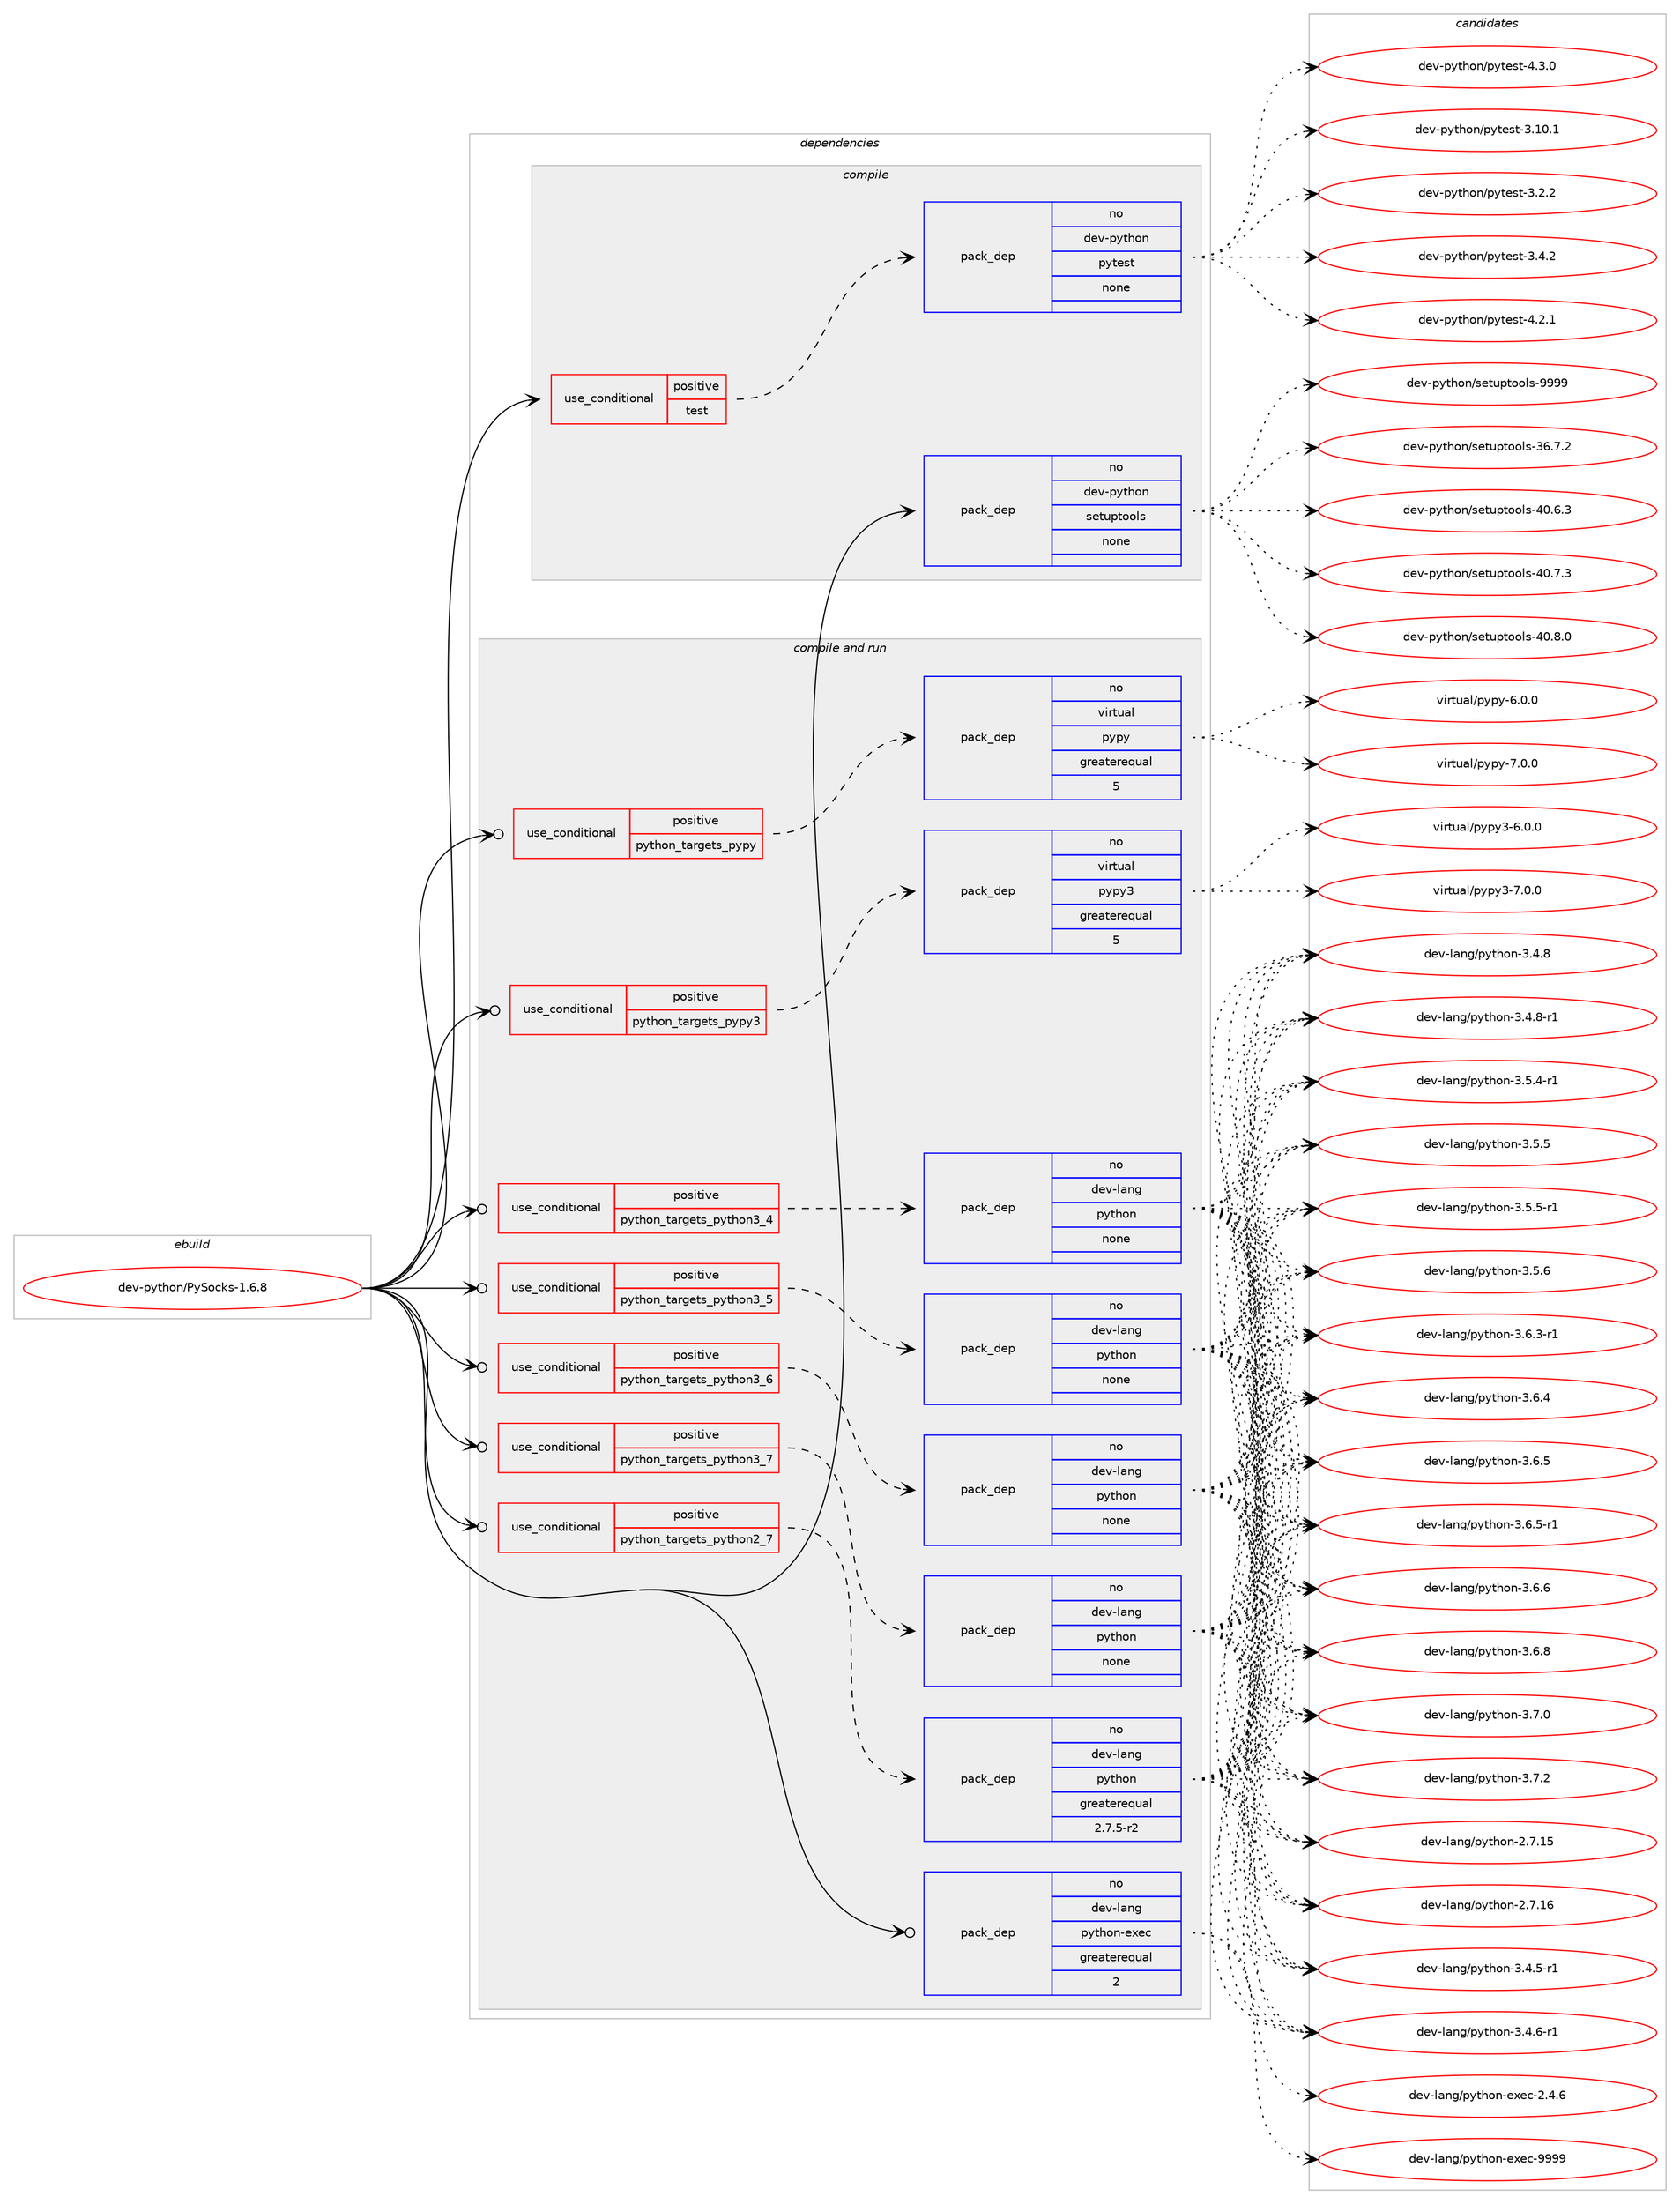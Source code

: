 digraph prolog {

# *************
# Graph options
# *************

newrank=true;
concentrate=true;
compound=true;
graph [rankdir=LR,fontname=Helvetica,fontsize=10,ranksep=1.5];#, ranksep=2.5, nodesep=0.2];
edge  [arrowhead=vee];
node  [fontname=Helvetica,fontsize=10];

# **********
# The ebuild
# **********

subgraph cluster_leftcol {
color=gray;
rank=same;
label=<<i>ebuild</i>>;
id [label="dev-python/PySocks-1.6.8", color=red, width=4, href="../dev-python/PySocks-1.6.8.svg"];
}

# ****************
# The dependencies
# ****************

subgraph cluster_midcol {
color=gray;
label=<<i>dependencies</i>>;
subgraph cluster_compile {
fillcolor="#eeeeee";
style=filled;
label=<<i>compile</i>>;
subgraph cond370504 {
dependency1397363 [label=<<TABLE BORDER="0" CELLBORDER="1" CELLSPACING="0" CELLPADDING="4"><TR><TD ROWSPAN="3" CELLPADDING="10">use_conditional</TD></TR><TR><TD>positive</TD></TR><TR><TD>test</TD></TR></TABLE>>, shape=none, color=red];
subgraph pack1003635 {
dependency1397364 [label=<<TABLE BORDER="0" CELLBORDER="1" CELLSPACING="0" CELLPADDING="4" WIDTH="220"><TR><TD ROWSPAN="6" CELLPADDING="30">pack_dep</TD></TR><TR><TD WIDTH="110">no</TD></TR><TR><TD>dev-python</TD></TR><TR><TD>pytest</TD></TR><TR><TD>none</TD></TR><TR><TD></TD></TR></TABLE>>, shape=none, color=blue];
}
dependency1397363:e -> dependency1397364:w [weight=20,style="dashed",arrowhead="vee"];
}
id:e -> dependency1397363:w [weight=20,style="solid",arrowhead="vee"];
subgraph pack1003636 {
dependency1397365 [label=<<TABLE BORDER="0" CELLBORDER="1" CELLSPACING="0" CELLPADDING="4" WIDTH="220"><TR><TD ROWSPAN="6" CELLPADDING="30">pack_dep</TD></TR><TR><TD WIDTH="110">no</TD></TR><TR><TD>dev-python</TD></TR><TR><TD>setuptools</TD></TR><TR><TD>none</TD></TR><TR><TD></TD></TR></TABLE>>, shape=none, color=blue];
}
id:e -> dependency1397365:w [weight=20,style="solid",arrowhead="vee"];
}
subgraph cluster_compileandrun {
fillcolor="#eeeeee";
style=filled;
label=<<i>compile and run</i>>;
subgraph cond370505 {
dependency1397366 [label=<<TABLE BORDER="0" CELLBORDER="1" CELLSPACING="0" CELLPADDING="4"><TR><TD ROWSPAN="3" CELLPADDING="10">use_conditional</TD></TR><TR><TD>positive</TD></TR><TR><TD>python_targets_pypy</TD></TR></TABLE>>, shape=none, color=red];
subgraph pack1003637 {
dependency1397367 [label=<<TABLE BORDER="0" CELLBORDER="1" CELLSPACING="0" CELLPADDING="4" WIDTH="220"><TR><TD ROWSPAN="6" CELLPADDING="30">pack_dep</TD></TR><TR><TD WIDTH="110">no</TD></TR><TR><TD>virtual</TD></TR><TR><TD>pypy</TD></TR><TR><TD>greaterequal</TD></TR><TR><TD>5</TD></TR></TABLE>>, shape=none, color=blue];
}
dependency1397366:e -> dependency1397367:w [weight=20,style="dashed",arrowhead="vee"];
}
id:e -> dependency1397366:w [weight=20,style="solid",arrowhead="odotvee"];
subgraph cond370506 {
dependency1397368 [label=<<TABLE BORDER="0" CELLBORDER="1" CELLSPACING="0" CELLPADDING="4"><TR><TD ROWSPAN="3" CELLPADDING="10">use_conditional</TD></TR><TR><TD>positive</TD></TR><TR><TD>python_targets_pypy3</TD></TR></TABLE>>, shape=none, color=red];
subgraph pack1003638 {
dependency1397369 [label=<<TABLE BORDER="0" CELLBORDER="1" CELLSPACING="0" CELLPADDING="4" WIDTH="220"><TR><TD ROWSPAN="6" CELLPADDING="30">pack_dep</TD></TR><TR><TD WIDTH="110">no</TD></TR><TR><TD>virtual</TD></TR><TR><TD>pypy3</TD></TR><TR><TD>greaterequal</TD></TR><TR><TD>5</TD></TR></TABLE>>, shape=none, color=blue];
}
dependency1397368:e -> dependency1397369:w [weight=20,style="dashed",arrowhead="vee"];
}
id:e -> dependency1397368:w [weight=20,style="solid",arrowhead="odotvee"];
subgraph cond370507 {
dependency1397370 [label=<<TABLE BORDER="0" CELLBORDER="1" CELLSPACING="0" CELLPADDING="4"><TR><TD ROWSPAN="3" CELLPADDING="10">use_conditional</TD></TR><TR><TD>positive</TD></TR><TR><TD>python_targets_python2_7</TD></TR></TABLE>>, shape=none, color=red];
subgraph pack1003639 {
dependency1397371 [label=<<TABLE BORDER="0" CELLBORDER="1" CELLSPACING="0" CELLPADDING="4" WIDTH="220"><TR><TD ROWSPAN="6" CELLPADDING="30">pack_dep</TD></TR><TR><TD WIDTH="110">no</TD></TR><TR><TD>dev-lang</TD></TR><TR><TD>python</TD></TR><TR><TD>greaterequal</TD></TR><TR><TD>2.7.5-r2</TD></TR></TABLE>>, shape=none, color=blue];
}
dependency1397370:e -> dependency1397371:w [weight=20,style="dashed",arrowhead="vee"];
}
id:e -> dependency1397370:w [weight=20,style="solid",arrowhead="odotvee"];
subgraph cond370508 {
dependency1397372 [label=<<TABLE BORDER="0" CELLBORDER="1" CELLSPACING="0" CELLPADDING="4"><TR><TD ROWSPAN="3" CELLPADDING="10">use_conditional</TD></TR><TR><TD>positive</TD></TR><TR><TD>python_targets_python3_4</TD></TR></TABLE>>, shape=none, color=red];
subgraph pack1003640 {
dependency1397373 [label=<<TABLE BORDER="0" CELLBORDER="1" CELLSPACING="0" CELLPADDING="4" WIDTH="220"><TR><TD ROWSPAN="6" CELLPADDING="30">pack_dep</TD></TR><TR><TD WIDTH="110">no</TD></TR><TR><TD>dev-lang</TD></TR><TR><TD>python</TD></TR><TR><TD>none</TD></TR><TR><TD></TD></TR></TABLE>>, shape=none, color=blue];
}
dependency1397372:e -> dependency1397373:w [weight=20,style="dashed",arrowhead="vee"];
}
id:e -> dependency1397372:w [weight=20,style="solid",arrowhead="odotvee"];
subgraph cond370509 {
dependency1397374 [label=<<TABLE BORDER="0" CELLBORDER="1" CELLSPACING="0" CELLPADDING="4"><TR><TD ROWSPAN="3" CELLPADDING="10">use_conditional</TD></TR><TR><TD>positive</TD></TR><TR><TD>python_targets_python3_5</TD></TR></TABLE>>, shape=none, color=red];
subgraph pack1003641 {
dependency1397375 [label=<<TABLE BORDER="0" CELLBORDER="1" CELLSPACING="0" CELLPADDING="4" WIDTH="220"><TR><TD ROWSPAN="6" CELLPADDING="30">pack_dep</TD></TR><TR><TD WIDTH="110">no</TD></TR><TR><TD>dev-lang</TD></TR><TR><TD>python</TD></TR><TR><TD>none</TD></TR><TR><TD></TD></TR></TABLE>>, shape=none, color=blue];
}
dependency1397374:e -> dependency1397375:w [weight=20,style="dashed",arrowhead="vee"];
}
id:e -> dependency1397374:w [weight=20,style="solid",arrowhead="odotvee"];
subgraph cond370510 {
dependency1397376 [label=<<TABLE BORDER="0" CELLBORDER="1" CELLSPACING="0" CELLPADDING="4"><TR><TD ROWSPAN="3" CELLPADDING="10">use_conditional</TD></TR><TR><TD>positive</TD></TR><TR><TD>python_targets_python3_6</TD></TR></TABLE>>, shape=none, color=red];
subgraph pack1003642 {
dependency1397377 [label=<<TABLE BORDER="0" CELLBORDER="1" CELLSPACING="0" CELLPADDING="4" WIDTH="220"><TR><TD ROWSPAN="6" CELLPADDING="30">pack_dep</TD></TR><TR><TD WIDTH="110">no</TD></TR><TR><TD>dev-lang</TD></TR><TR><TD>python</TD></TR><TR><TD>none</TD></TR><TR><TD></TD></TR></TABLE>>, shape=none, color=blue];
}
dependency1397376:e -> dependency1397377:w [weight=20,style="dashed",arrowhead="vee"];
}
id:e -> dependency1397376:w [weight=20,style="solid",arrowhead="odotvee"];
subgraph cond370511 {
dependency1397378 [label=<<TABLE BORDER="0" CELLBORDER="1" CELLSPACING="0" CELLPADDING="4"><TR><TD ROWSPAN="3" CELLPADDING="10">use_conditional</TD></TR><TR><TD>positive</TD></TR><TR><TD>python_targets_python3_7</TD></TR></TABLE>>, shape=none, color=red];
subgraph pack1003643 {
dependency1397379 [label=<<TABLE BORDER="0" CELLBORDER="1" CELLSPACING="0" CELLPADDING="4" WIDTH="220"><TR><TD ROWSPAN="6" CELLPADDING="30">pack_dep</TD></TR><TR><TD WIDTH="110">no</TD></TR><TR><TD>dev-lang</TD></TR><TR><TD>python</TD></TR><TR><TD>none</TD></TR><TR><TD></TD></TR></TABLE>>, shape=none, color=blue];
}
dependency1397378:e -> dependency1397379:w [weight=20,style="dashed",arrowhead="vee"];
}
id:e -> dependency1397378:w [weight=20,style="solid",arrowhead="odotvee"];
subgraph pack1003644 {
dependency1397380 [label=<<TABLE BORDER="0" CELLBORDER="1" CELLSPACING="0" CELLPADDING="4" WIDTH="220"><TR><TD ROWSPAN="6" CELLPADDING="30">pack_dep</TD></TR><TR><TD WIDTH="110">no</TD></TR><TR><TD>dev-lang</TD></TR><TR><TD>python-exec</TD></TR><TR><TD>greaterequal</TD></TR><TR><TD>2</TD></TR></TABLE>>, shape=none, color=blue];
}
id:e -> dependency1397380:w [weight=20,style="solid",arrowhead="odotvee"];
}
subgraph cluster_run {
fillcolor="#eeeeee";
style=filled;
label=<<i>run</i>>;
}
}

# **************
# The candidates
# **************

subgraph cluster_choices {
rank=same;
color=gray;
label=<<i>candidates</i>>;

subgraph choice1003635 {
color=black;
nodesep=1;
choice100101118451121211161041111104711212111610111511645514649484649 [label="dev-python/pytest-3.10.1", color=red, width=4,href="../dev-python/pytest-3.10.1.svg"];
choice1001011184511212111610411111047112121116101115116455146504650 [label="dev-python/pytest-3.2.2", color=red, width=4,href="../dev-python/pytest-3.2.2.svg"];
choice1001011184511212111610411111047112121116101115116455146524650 [label="dev-python/pytest-3.4.2", color=red, width=4,href="../dev-python/pytest-3.4.2.svg"];
choice1001011184511212111610411111047112121116101115116455246504649 [label="dev-python/pytest-4.2.1", color=red, width=4,href="../dev-python/pytest-4.2.1.svg"];
choice1001011184511212111610411111047112121116101115116455246514648 [label="dev-python/pytest-4.3.0", color=red, width=4,href="../dev-python/pytest-4.3.0.svg"];
dependency1397364:e -> choice100101118451121211161041111104711212111610111511645514649484649:w [style=dotted,weight="100"];
dependency1397364:e -> choice1001011184511212111610411111047112121116101115116455146504650:w [style=dotted,weight="100"];
dependency1397364:e -> choice1001011184511212111610411111047112121116101115116455146524650:w [style=dotted,weight="100"];
dependency1397364:e -> choice1001011184511212111610411111047112121116101115116455246504649:w [style=dotted,weight="100"];
dependency1397364:e -> choice1001011184511212111610411111047112121116101115116455246514648:w [style=dotted,weight="100"];
}
subgraph choice1003636 {
color=black;
nodesep=1;
choice100101118451121211161041111104711510111611711211611111110811545515446554650 [label="dev-python/setuptools-36.7.2", color=red, width=4,href="../dev-python/setuptools-36.7.2.svg"];
choice100101118451121211161041111104711510111611711211611111110811545524846544651 [label="dev-python/setuptools-40.6.3", color=red, width=4,href="../dev-python/setuptools-40.6.3.svg"];
choice100101118451121211161041111104711510111611711211611111110811545524846554651 [label="dev-python/setuptools-40.7.3", color=red, width=4,href="../dev-python/setuptools-40.7.3.svg"];
choice100101118451121211161041111104711510111611711211611111110811545524846564648 [label="dev-python/setuptools-40.8.0", color=red, width=4,href="../dev-python/setuptools-40.8.0.svg"];
choice10010111845112121116104111110471151011161171121161111111081154557575757 [label="dev-python/setuptools-9999", color=red, width=4,href="../dev-python/setuptools-9999.svg"];
dependency1397365:e -> choice100101118451121211161041111104711510111611711211611111110811545515446554650:w [style=dotted,weight="100"];
dependency1397365:e -> choice100101118451121211161041111104711510111611711211611111110811545524846544651:w [style=dotted,weight="100"];
dependency1397365:e -> choice100101118451121211161041111104711510111611711211611111110811545524846554651:w [style=dotted,weight="100"];
dependency1397365:e -> choice100101118451121211161041111104711510111611711211611111110811545524846564648:w [style=dotted,weight="100"];
dependency1397365:e -> choice10010111845112121116104111110471151011161171121161111111081154557575757:w [style=dotted,weight="100"];
}
subgraph choice1003637 {
color=black;
nodesep=1;
choice1181051141161179710847112121112121455446484648 [label="virtual/pypy-6.0.0", color=red, width=4,href="../virtual/pypy-6.0.0.svg"];
choice1181051141161179710847112121112121455546484648 [label="virtual/pypy-7.0.0", color=red, width=4,href="../virtual/pypy-7.0.0.svg"];
dependency1397367:e -> choice1181051141161179710847112121112121455446484648:w [style=dotted,weight="100"];
dependency1397367:e -> choice1181051141161179710847112121112121455546484648:w [style=dotted,weight="100"];
}
subgraph choice1003638 {
color=black;
nodesep=1;
choice118105114116117971084711212111212151455446484648 [label="virtual/pypy3-6.0.0", color=red, width=4,href="../virtual/pypy3-6.0.0.svg"];
choice118105114116117971084711212111212151455546484648 [label="virtual/pypy3-7.0.0", color=red, width=4,href="../virtual/pypy3-7.0.0.svg"];
dependency1397369:e -> choice118105114116117971084711212111212151455446484648:w [style=dotted,weight="100"];
dependency1397369:e -> choice118105114116117971084711212111212151455546484648:w [style=dotted,weight="100"];
}
subgraph choice1003639 {
color=black;
nodesep=1;
choice10010111845108971101034711212111610411111045504655464953 [label="dev-lang/python-2.7.15", color=red, width=4,href="../dev-lang/python-2.7.15.svg"];
choice10010111845108971101034711212111610411111045504655464954 [label="dev-lang/python-2.7.16", color=red, width=4,href="../dev-lang/python-2.7.16.svg"];
choice1001011184510897110103471121211161041111104551465246534511449 [label="dev-lang/python-3.4.5-r1", color=red, width=4,href="../dev-lang/python-3.4.5-r1.svg"];
choice1001011184510897110103471121211161041111104551465246544511449 [label="dev-lang/python-3.4.6-r1", color=red, width=4,href="../dev-lang/python-3.4.6-r1.svg"];
choice100101118451089711010347112121116104111110455146524656 [label="dev-lang/python-3.4.8", color=red, width=4,href="../dev-lang/python-3.4.8.svg"];
choice1001011184510897110103471121211161041111104551465246564511449 [label="dev-lang/python-3.4.8-r1", color=red, width=4,href="../dev-lang/python-3.4.8-r1.svg"];
choice1001011184510897110103471121211161041111104551465346524511449 [label="dev-lang/python-3.5.4-r1", color=red, width=4,href="../dev-lang/python-3.5.4-r1.svg"];
choice100101118451089711010347112121116104111110455146534653 [label="dev-lang/python-3.5.5", color=red, width=4,href="../dev-lang/python-3.5.5.svg"];
choice1001011184510897110103471121211161041111104551465346534511449 [label="dev-lang/python-3.5.5-r1", color=red, width=4,href="../dev-lang/python-3.5.5-r1.svg"];
choice100101118451089711010347112121116104111110455146534654 [label="dev-lang/python-3.5.6", color=red, width=4,href="../dev-lang/python-3.5.6.svg"];
choice1001011184510897110103471121211161041111104551465446514511449 [label="dev-lang/python-3.6.3-r1", color=red, width=4,href="../dev-lang/python-3.6.3-r1.svg"];
choice100101118451089711010347112121116104111110455146544652 [label="dev-lang/python-3.6.4", color=red, width=4,href="../dev-lang/python-3.6.4.svg"];
choice100101118451089711010347112121116104111110455146544653 [label="dev-lang/python-3.6.5", color=red, width=4,href="../dev-lang/python-3.6.5.svg"];
choice1001011184510897110103471121211161041111104551465446534511449 [label="dev-lang/python-3.6.5-r1", color=red, width=4,href="../dev-lang/python-3.6.5-r1.svg"];
choice100101118451089711010347112121116104111110455146544654 [label="dev-lang/python-3.6.6", color=red, width=4,href="../dev-lang/python-3.6.6.svg"];
choice100101118451089711010347112121116104111110455146544656 [label="dev-lang/python-3.6.8", color=red, width=4,href="../dev-lang/python-3.6.8.svg"];
choice100101118451089711010347112121116104111110455146554648 [label="dev-lang/python-3.7.0", color=red, width=4,href="../dev-lang/python-3.7.0.svg"];
choice100101118451089711010347112121116104111110455146554650 [label="dev-lang/python-3.7.2", color=red, width=4,href="../dev-lang/python-3.7.2.svg"];
dependency1397371:e -> choice10010111845108971101034711212111610411111045504655464953:w [style=dotted,weight="100"];
dependency1397371:e -> choice10010111845108971101034711212111610411111045504655464954:w [style=dotted,weight="100"];
dependency1397371:e -> choice1001011184510897110103471121211161041111104551465246534511449:w [style=dotted,weight="100"];
dependency1397371:e -> choice1001011184510897110103471121211161041111104551465246544511449:w [style=dotted,weight="100"];
dependency1397371:e -> choice100101118451089711010347112121116104111110455146524656:w [style=dotted,weight="100"];
dependency1397371:e -> choice1001011184510897110103471121211161041111104551465246564511449:w [style=dotted,weight="100"];
dependency1397371:e -> choice1001011184510897110103471121211161041111104551465346524511449:w [style=dotted,weight="100"];
dependency1397371:e -> choice100101118451089711010347112121116104111110455146534653:w [style=dotted,weight="100"];
dependency1397371:e -> choice1001011184510897110103471121211161041111104551465346534511449:w [style=dotted,weight="100"];
dependency1397371:e -> choice100101118451089711010347112121116104111110455146534654:w [style=dotted,weight="100"];
dependency1397371:e -> choice1001011184510897110103471121211161041111104551465446514511449:w [style=dotted,weight="100"];
dependency1397371:e -> choice100101118451089711010347112121116104111110455146544652:w [style=dotted,weight="100"];
dependency1397371:e -> choice100101118451089711010347112121116104111110455146544653:w [style=dotted,weight="100"];
dependency1397371:e -> choice1001011184510897110103471121211161041111104551465446534511449:w [style=dotted,weight="100"];
dependency1397371:e -> choice100101118451089711010347112121116104111110455146544654:w [style=dotted,weight="100"];
dependency1397371:e -> choice100101118451089711010347112121116104111110455146544656:w [style=dotted,weight="100"];
dependency1397371:e -> choice100101118451089711010347112121116104111110455146554648:w [style=dotted,weight="100"];
dependency1397371:e -> choice100101118451089711010347112121116104111110455146554650:w [style=dotted,weight="100"];
}
subgraph choice1003640 {
color=black;
nodesep=1;
choice10010111845108971101034711212111610411111045504655464953 [label="dev-lang/python-2.7.15", color=red, width=4,href="../dev-lang/python-2.7.15.svg"];
choice10010111845108971101034711212111610411111045504655464954 [label="dev-lang/python-2.7.16", color=red, width=4,href="../dev-lang/python-2.7.16.svg"];
choice1001011184510897110103471121211161041111104551465246534511449 [label="dev-lang/python-3.4.5-r1", color=red, width=4,href="../dev-lang/python-3.4.5-r1.svg"];
choice1001011184510897110103471121211161041111104551465246544511449 [label="dev-lang/python-3.4.6-r1", color=red, width=4,href="../dev-lang/python-3.4.6-r1.svg"];
choice100101118451089711010347112121116104111110455146524656 [label="dev-lang/python-3.4.8", color=red, width=4,href="../dev-lang/python-3.4.8.svg"];
choice1001011184510897110103471121211161041111104551465246564511449 [label="dev-lang/python-3.4.8-r1", color=red, width=4,href="../dev-lang/python-3.4.8-r1.svg"];
choice1001011184510897110103471121211161041111104551465346524511449 [label="dev-lang/python-3.5.4-r1", color=red, width=4,href="../dev-lang/python-3.5.4-r1.svg"];
choice100101118451089711010347112121116104111110455146534653 [label="dev-lang/python-3.5.5", color=red, width=4,href="../dev-lang/python-3.5.5.svg"];
choice1001011184510897110103471121211161041111104551465346534511449 [label="dev-lang/python-3.5.5-r1", color=red, width=4,href="../dev-lang/python-3.5.5-r1.svg"];
choice100101118451089711010347112121116104111110455146534654 [label="dev-lang/python-3.5.6", color=red, width=4,href="../dev-lang/python-3.5.6.svg"];
choice1001011184510897110103471121211161041111104551465446514511449 [label="dev-lang/python-3.6.3-r1", color=red, width=4,href="../dev-lang/python-3.6.3-r1.svg"];
choice100101118451089711010347112121116104111110455146544652 [label="dev-lang/python-3.6.4", color=red, width=4,href="../dev-lang/python-3.6.4.svg"];
choice100101118451089711010347112121116104111110455146544653 [label="dev-lang/python-3.6.5", color=red, width=4,href="../dev-lang/python-3.6.5.svg"];
choice1001011184510897110103471121211161041111104551465446534511449 [label="dev-lang/python-3.6.5-r1", color=red, width=4,href="../dev-lang/python-3.6.5-r1.svg"];
choice100101118451089711010347112121116104111110455146544654 [label="dev-lang/python-3.6.6", color=red, width=4,href="../dev-lang/python-3.6.6.svg"];
choice100101118451089711010347112121116104111110455146544656 [label="dev-lang/python-3.6.8", color=red, width=4,href="../dev-lang/python-3.6.8.svg"];
choice100101118451089711010347112121116104111110455146554648 [label="dev-lang/python-3.7.0", color=red, width=4,href="../dev-lang/python-3.7.0.svg"];
choice100101118451089711010347112121116104111110455146554650 [label="dev-lang/python-3.7.2", color=red, width=4,href="../dev-lang/python-3.7.2.svg"];
dependency1397373:e -> choice10010111845108971101034711212111610411111045504655464953:w [style=dotted,weight="100"];
dependency1397373:e -> choice10010111845108971101034711212111610411111045504655464954:w [style=dotted,weight="100"];
dependency1397373:e -> choice1001011184510897110103471121211161041111104551465246534511449:w [style=dotted,weight="100"];
dependency1397373:e -> choice1001011184510897110103471121211161041111104551465246544511449:w [style=dotted,weight="100"];
dependency1397373:e -> choice100101118451089711010347112121116104111110455146524656:w [style=dotted,weight="100"];
dependency1397373:e -> choice1001011184510897110103471121211161041111104551465246564511449:w [style=dotted,weight="100"];
dependency1397373:e -> choice1001011184510897110103471121211161041111104551465346524511449:w [style=dotted,weight="100"];
dependency1397373:e -> choice100101118451089711010347112121116104111110455146534653:w [style=dotted,weight="100"];
dependency1397373:e -> choice1001011184510897110103471121211161041111104551465346534511449:w [style=dotted,weight="100"];
dependency1397373:e -> choice100101118451089711010347112121116104111110455146534654:w [style=dotted,weight="100"];
dependency1397373:e -> choice1001011184510897110103471121211161041111104551465446514511449:w [style=dotted,weight="100"];
dependency1397373:e -> choice100101118451089711010347112121116104111110455146544652:w [style=dotted,weight="100"];
dependency1397373:e -> choice100101118451089711010347112121116104111110455146544653:w [style=dotted,weight="100"];
dependency1397373:e -> choice1001011184510897110103471121211161041111104551465446534511449:w [style=dotted,weight="100"];
dependency1397373:e -> choice100101118451089711010347112121116104111110455146544654:w [style=dotted,weight="100"];
dependency1397373:e -> choice100101118451089711010347112121116104111110455146544656:w [style=dotted,weight="100"];
dependency1397373:e -> choice100101118451089711010347112121116104111110455146554648:w [style=dotted,weight="100"];
dependency1397373:e -> choice100101118451089711010347112121116104111110455146554650:w [style=dotted,weight="100"];
}
subgraph choice1003641 {
color=black;
nodesep=1;
choice10010111845108971101034711212111610411111045504655464953 [label="dev-lang/python-2.7.15", color=red, width=4,href="../dev-lang/python-2.7.15.svg"];
choice10010111845108971101034711212111610411111045504655464954 [label="dev-lang/python-2.7.16", color=red, width=4,href="../dev-lang/python-2.7.16.svg"];
choice1001011184510897110103471121211161041111104551465246534511449 [label="dev-lang/python-3.4.5-r1", color=red, width=4,href="../dev-lang/python-3.4.5-r1.svg"];
choice1001011184510897110103471121211161041111104551465246544511449 [label="dev-lang/python-3.4.6-r1", color=red, width=4,href="../dev-lang/python-3.4.6-r1.svg"];
choice100101118451089711010347112121116104111110455146524656 [label="dev-lang/python-3.4.8", color=red, width=4,href="../dev-lang/python-3.4.8.svg"];
choice1001011184510897110103471121211161041111104551465246564511449 [label="dev-lang/python-3.4.8-r1", color=red, width=4,href="../dev-lang/python-3.4.8-r1.svg"];
choice1001011184510897110103471121211161041111104551465346524511449 [label="dev-lang/python-3.5.4-r1", color=red, width=4,href="../dev-lang/python-3.5.4-r1.svg"];
choice100101118451089711010347112121116104111110455146534653 [label="dev-lang/python-3.5.5", color=red, width=4,href="../dev-lang/python-3.5.5.svg"];
choice1001011184510897110103471121211161041111104551465346534511449 [label="dev-lang/python-3.5.5-r1", color=red, width=4,href="../dev-lang/python-3.5.5-r1.svg"];
choice100101118451089711010347112121116104111110455146534654 [label="dev-lang/python-3.5.6", color=red, width=4,href="../dev-lang/python-3.5.6.svg"];
choice1001011184510897110103471121211161041111104551465446514511449 [label="dev-lang/python-3.6.3-r1", color=red, width=4,href="../dev-lang/python-3.6.3-r1.svg"];
choice100101118451089711010347112121116104111110455146544652 [label="dev-lang/python-3.6.4", color=red, width=4,href="../dev-lang/python-3.6.4.svg"];
choice100101118451089711010347112121116104111110455146544653 [label="dev-lang/python-3.6.5", color=red, width=4,href="../dev-lang/python-3.6.5.svg"];
choice1001011184510897110103471121211161041111104551465446534511449 [label="dev-lang/python-3.6.5-r1", color=red, width=4,href="../dev-lang/python-3.6.5-r1.svg"];
choice100101118451089711010347112121116104111110455146544654 [label="dev-lang/python-3.6.6", color=red, width=4,href="../dev-lang/python-3.6.6.svg"];
choice100101118451089711010347112121116104111110455146544656 [label="dev-lang/python-3.6.8", color=red, width=4,href="../dev-lang/python-3.6.8.svg"];
choice100101118451089711010347112121116104111110455146554648 [label="dev-lang/python-3.7.0", color=red, width=4,href="../dev-lang/python-3.7.0.svg"];
choice100101118451089711010347112121116104111110455146554650 [label="dev-lang/python-3.7.2", color=red, width=4,href="../dev-lang/python-3.7.2.svg"];
dependency1397375:e -> choice10010111845108971101034711212111610411111045504655464953:w [style=dotted,weight="100"];
dependency1397375:e -> choice10010111845108971101034711212111610411111045504655464954:w [style=dotted,weight="100"];
dependency1397375:e -> choice1001011184510897110103471121211161041111104551465246534511449:w [style=dotted,weight="100"];
dependency1397375:e -> choice1001011184510897110103471121211161041111104551465246544511449:w [style=dotted,weight="100"];
dependency1397375:e -> choice100101118451089711010347112121116104111110455146524656:w [style=dotted,weight="100"];
dependency1397375:e -> choice1001011184510897110103471121211161041111104551465246564511449:w [style=dotted,weight="100"];
dependency1397375:e -> choice1001011184510897110103471121211161041111104551465346524511449:w [style=dotted,weight="100"];
dependency1397375:e -> choice100101118451089711010347112121116104111110455146534653:w [style=dotted,weight="100"];
dependency1397375:e -> choice1001011184510897110103471121211161041111104551465346534511449:w [style=dotted,weight="100"];
dependency1397375:e -> choice100101118451089711010347112121116104111110455146534654:w [style=dotted,weight="100"];
dependency1397375:e -> choice1001011184510897110103471121211161041111104551465446514511449:w [style=dotted,weight="100"];
dependency1397375:e -> choice100101118451089711010347112121116104111110455146544652:w [style=dotted,weight="100"];
dependency1397375:e -> choice100101118451089711010347112121116104111110455146544653:w [style=dotted,weight="100"];
dependency1397375:e -> choice1001011184510897110103471121211161041111104551465446534511449:w [style=dotted,weight="100"];
dependency1397375:e -> choice100101118451089711010347112121116104111110455146544654:w [style=dotted,weight="100"];
dependency1397375:e -> choice100101118451089711010347112121116104111110455146544656:w [style=dotted,weight="100"];
dependency1397375:e -> choice100101118451089711010347112121116104111110455146554648:w [style=dotted,weight="100"];
dependency1397375:e -> choice100101118451089711010347112121116104111110455146554650:w [style=dotted,weight="100"];
}
subgraph choice1003642 {
color=black;
nodesep=1;
choice10010111845108971101034711212111610411111045504655464953 [label="dev-lang/python-2.7.15", color=red, width=4,href="../dev-lang/python-2.7.15.svg"];
choice10010111845108971101034711212111610411111045504655464954 [label="dev-lang/python-2.7.16", color=red, width=4,href="../dev-lang/python-2.7.16.svg"];
choice1001011184510897110103471121211161041111104551465246534511449 [label="dev-lang/python-3.4.5-r1", color=red, width=4,href="../dev-lang/python-3.4.5-r1.svg"];
choice1001011184510897110103471121211161041111104551465246544511449 [label="dev-lang/python-3.4.6-r1", color=red, width=4,href="../dev-lang/python-3.4.6-r1.svg"];
choice100101118451089711010347112121116104111110455146524656 [label="dev-lang/python-3.4.8", color=red, width=4,href="../dev-lang/python-3.4.8.svg"];
choice1001011184510897110103471121211161041111104551465246564511449 [label="dev-lang/python-3.4.8-r1", color=red, width=4,href="../dev-lang/python-3.4.8-r1.svg"];
choice1001011184510897110103471121211161041111104551465346524511449 [label="dev-lang/python-3.5.4-r1", color=red, width=4,href="../dev-lang/python-3.5.4-r1.svg"];
choice100101118451089711010347112121116104111110455146534653 [label="dev-lang/python-3.5.5", color=red, width=4,href="../dev-lang/python-3.5.5.svg"];
choice1001011184510897110103471121211161041111104551465346534511449 [label="dev-lang/python-3.5.5-r1", color=red, width=4,href="../dev-lang/python-3.5.5-r1.svg"];
choice100101118451089711010347112121116104111110455146534654 [label="dev-lang/python-3.5.6", color=red, width=4,href="../dev-lang/python-3.5.6.svg"];
choice1001011184510897110103471121211161041111104551465446514511449 [label="dev-lang/python-3.6.3-r1", color=red, width=4,href="../dev-lang/python-3.6.3-r1.svg"];
choice100101118451089711010347112121116104111110455146544652 [label="dev-lang/python-3.6.4", color=red, width=4,href="../dev-lang/python-3.6.4.svg"];
choice100101118451089711010347112121116104111110455146544653 [label="dev-lang/python-3.6.5", color=red, width=4,href="../dev-lang/python-3.6.5.svg"];
choice1001011184510897110103471121211161041111104551465446534511449 [label="dev-lang/python-3.6.5-r1", color=red, width=4,href="../dev-lang/python-3.6.5-r1.svg"];
choice100101118451089711010347112121116104111110455146544654 [label="dev-lang/python-3.6.6", color=red, width=4,href="../dev-lang/python-3.6.6.svg"];
choice100101118451089711010347112121116104111110455146544656 [label="dev-lang/python-3.6.8", color=red, width=4,href="../dev-lang/python-3.6.8.svg"];
choice100101118451089711010347112121116104111110455146554648 [label="dev-lang/python-3.7.0", color=red, width=4,href="../dev-lang/python-3.7.0.svg"];
choice100101118451089711010347112121116104111110455146554650 [label="dev-lang/python-3.7.2", color=red, width=4,href="../dev-lang/python-3.7.2.svg"];
dependency1397377:e -> choice10010111845108971101034711212111610411111045504655464953:w [style=dotted,weight="100"];
dependency1397377:e -> choice10010111845108971101034711212111610411111045504655464954:w [style=dotted,weight="100"];
dependency1397377:e -> choice1001011184510897110103471121211161041111104551465246534511449:w [style=dotted,weight="100"];
dependency1397377:e -> choice1001011184510897110103471121211161041111104551465246544511449:w [style=dotted,weight="100"];
dependency1397377:e -> choice100101118451089711010347112121116104111110455146524656:w [style=dotted,weight="100"];
dependency1397377:e -> choice1001011184510897110103471121211161041111104551465246564511449:w [style=dotted,weight="100"];
dependency1397377:e -> choice1001011184510897110103471121211161041111104551465346524511449:w [style=dotted,weight="100"];
dependency1397377:e -> choice100101118451089711010347112121116104111110455146534653:w [style=dotted,weight="100"];
dependency1397377:e -> choice1001011184510897110103471121211161041111104551465346534511449:w [style=dotted,weight="100"];
dependency1397377:e -> choice100101118451089711010347112121116104111110455146534654:w [style=dotted,weight="100"];
dependency1397377:e -> choice1001011184510897110103471121211161041111104551465446514511449:w [style=dotted,weight="100"];
dependency1397377:e -> choice100101118451089711010347112121116104111110455146544652:w [style=dotted,weight="100"];
dependency1397377:e -> choice100101118451089711010347112121116104111110455146544653:w [style=dotted,weight="100"];
dependency1397377:e -> choice1001011184510897110103471121211161041111104551465446534511449:w [style=dotted,weight="100"];
dependency1397377:e -> choice100101118451089711010347112121116104111110455146544654:w [style=dotted,weight="100"];
dependency1397377:e -> choice100101118451089711010347112121116104111110455146544656:w [style=dotted,weight="100"];
dependency1397377:e -> choice100101118451089711010347112121116104111110455146554648:w [style=dotted,weight="100"];
dependency1397377:e -> choice100101118451089711010347112121116104111110455146554650:w [style=dotted,weight="100"];
}
subgraph choice1003643 {
color=black;
nodesep=1;
choice10010111845108971101034711212111610411111045504655464953 [label="dev-lang/python-2.7.15", color=red, width=4,href="../dev-lang/python-2.7.15.svg"];
choice10010111845108971101034711212111610411111045504655464954 [label="dev-lang/python-2.7.16", color=red, width=4,href="../dev-lang/python-2.7.16.svg"];
choice1001011184510897110103471121211161041111104551465246534511449 [label="dev-lang/python-3.4.5-r1", color=red, width=4,href="../dev-lang/python-3.4.5-r1.svg"];
choice1001011184510897110103471121211161041111104551465246544511449 [label="dev-lang/python-3.4.6-r1", color=red, width=4,href="../dev-lang/python-3.4.6-r1.svg"];
choice100101118451089711010347112121116104111110455146524656 [label="dev-lang/python-3.4.8", color=red, width=4,href="../dev-lang/python-3.4.8.svg"];
choice1001011184510897110103471121211161041111104551465246564511449 [label="dev-lang/python-3.4.8-r1", color=red, width=4,href="../dev-lang/python-3.4.8-r1.svg"];
choice1001011184510897110103471121211161041111104551465346524511449 [label="dev-lang/python-3.5.4-r1", color=red, width=4,href="../dev-lang/python-3.5.4-r1.svg"];
choice100101118451089711010347112121116104111110455146534653 [label="dev-lang/python-3.5.5", color=red, width=4,href="../dev-lang/python-3.5.5.svg"];
choice1001011184510897110103471121211161041111104551465346534511449 [label="dev-lang/python-3.5.5-r1", color=red, width=4,href="../dev-lang/python-3.5.5-r1.svg"];
choice100101118451089711010347112121116104111110455146534654 [label="dev-lang/python-3.5.6", color=red, width=4,href="../dev-lang/python-3.5.6.svg"];
choice1001011184510897110103471121211161041111104551465446514511449 [label="dev-lang/python-3.6.3-r1", color=red, width=4,href="../dev-lang/python-3.6.3-r1.svg"];
choice100101118451089711010347112121116104111110455146544652 [label="dev-lang/python-3.6.4", color=red, width=4,href="../dev-lang/python-3.6.4.svg"];
choice100101118451089711010347112121116104111110455146544653 [label="dev-lang/python-3.6.5", color=red, width=4,href="../dev-lang/python-3.6.5.svg"];
choice1001011184510897110103471121211161041111104551465446534511449 [label="dev-lang/python-3.6.5-r1", color=red, width=4,href="../dev-lang/python-3.6.5-r1.svg"];
choice100101118451089711010347112121116104111110455146544654 [label="dev-lang/python-3.6.6", color=red, width=4,href="../dev-lang/python-3.6.6.svg"];
choice100101118451089711010347112121116104111110455146544656 [label="dev-lang/python-3.6.8", color=red, width=4,href="../dev-lang/python-3.6.8.svg"];
choice100101118451089711010347112121116104111110455146554648 [label="dev-lang/python-3.7.0", color=red, width=4,href="../dev-lang/python-3.7.0.svg"];
choice100101118451089711010347112121116104111110455146554650 [label="dev-lang/python-3.7.2", color=red, width=4,href="../dev-lang/python-3.7.2.svg"];
dependency1397379:e -> choice10010111845108971101034711212111610411111045504655464953:w [style=dotted,weight="100"];
dependency1397379:e -> choice10010111845108971101034711212111610411111045504655464954:w [style=dotted,weight="100"];
dependency1397379:e -> choice1001011184510897110103471121211161041111104551465246534511449:w [style=dotted,weight="100"];
dependency1397379:e -> choice1001011184510897110103471121211161041111104551465246544511449:w [style=dotted,weight="100"];
dependency1397379:e -> choice100101118451089711010347112121116104111110455146524656:w [style=dotted,weight="100"];
dependency1397379:e -> choice1001011184510897110103471121211161041111104551465246564511449:w [style=dotted,weight="100"];
dependency1397379:e -> choice1001011184510897110103471121211161041111104551465346524511449:w [style=dotted,weight="100"];
dependency1397379:e -> choice100101118451089711010347112121116104111110455146534653:w [style=dotted,weight="100"];
dependency1397379:e -> choice1001011184510897110103471121211161041111104551465346534511449:w [style=dotted,weight="100"];
dependency1397379:e -> choice100101118451089711010347112121116104111110455146534654:w [style=dotted,weight="100"];
dependency1397379:e -> choice1001011184510897110103471121211161041111104551465446514511449:w [style=dotted,weight="100"];
dependency1397379:e -> choice100101118451089711010347112121116104111110455146544652:w [style=dotted,weight="100"];
dependency1397379:e -> choice100101118451089711010347112121116104111110455146544653:w [style=dotted,weight="100"];
dependency1397379:e -> choice1001011184510897110103471121211161041111104551465446534511449:w [style=dotted,weight="100"];
dependency1397379:e -> choice100101118451089711010347112121116104111110455146544654:w [style=dotted,weight="100"];
dependency1397379:e -> choice100101118451089711010347112121116104111110455146544656:w [style=dotted,weight="100"];
dependency1397379:e -> choice100101118451089711010347112121116104111110455146554648:w [style=dotted,weight="100"];
dependency1397379:e -> choice100101118451089711010347112121116104111110455146554650:w [style=dotted,weight="100"];
}
subgraph choice1003644 {
color=black;
nodesep=1;
choice1001011184510897110103471121211161041111104510112010199455046524654 [label="dev-lang/python-exec-2.4.6", color=red, width=4,href="../dev-lang/python-exec-2.4.6.svg"];
choice10010111845108971101034711212111610411111045101120101994557575757 [label="dev-lang/python-exec-9999", color=red, width=4,href="../dev-lang/python-exec-9999.svg"];
dependency1397380:e -> choice1001011184510897110103471121211161041111104510112010199455046524654:w [style=dotted,weight="100"];
dependency1397380:e -> choice10010111845108971101034711212111610411111045101120101994557575757:w [style=dotted,weight="100"];
}
}

}
